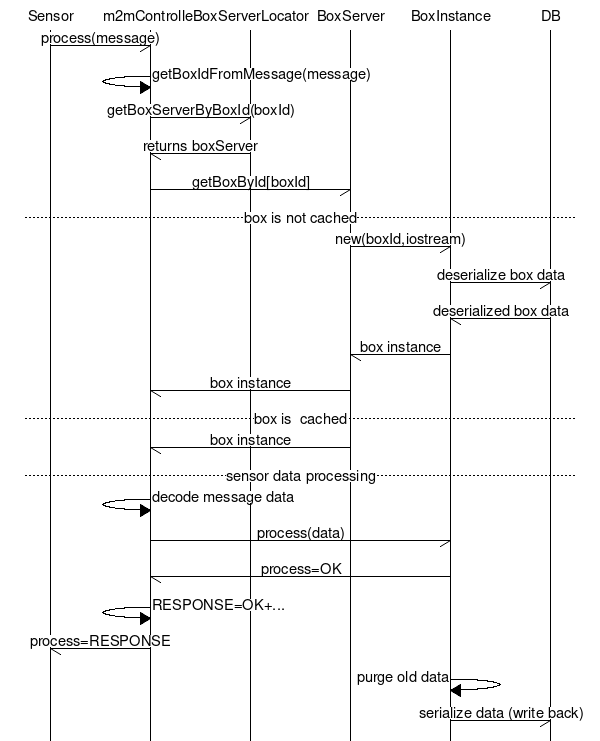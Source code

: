 # MSC for storing data in the DB
msc {
    Sensor,m2mController,BoxServerLocator,BoxServer,BoxInstance,DB;

    Sensor->m2mController[label="process(message)"];
    m2mController => m2mController [label="getBoxIdFromMessage(message)"];
    m2mController->BoxServerLocator [label="getBoxServerByBoxId(boxId)"];
    BoxServerLocator->m2mController [label="returns boxServer"];
    m2mController->BoxServer[label="getBoxById[boxId]"];
    ---[label="box is not cached"];
    BoxServer->BoxInstance[label="new(boxId,iostream)"];
    BoxInstance->DB[label="deserialize box data"];
    DB->BoxInstance[label="deserialized box data"];
    BoxInstance->BoxServer[label="box instance"];
    BoxServer->m2mController[label="box instance"];
    ---[label="box is  cached"];
    BoxServer->m2mController[label="box instance"];
    ---[label="sensor data processing"];
    m2mController=>m2mController[label="decode message data"];
    m2mController->BoxInstance[label="process(data)"];
    BoxInstance->m2mController[label="process=OK"];
    m2mController => m2mController[label="RESPONSE=OK+..."];
    m2mController -> Sensor [label="process=RESPONSE"];
    BoxInstance => BoxInstance [label="purge old data"];
    BoxInstance->DB[label="serialize data (write back)"];


}